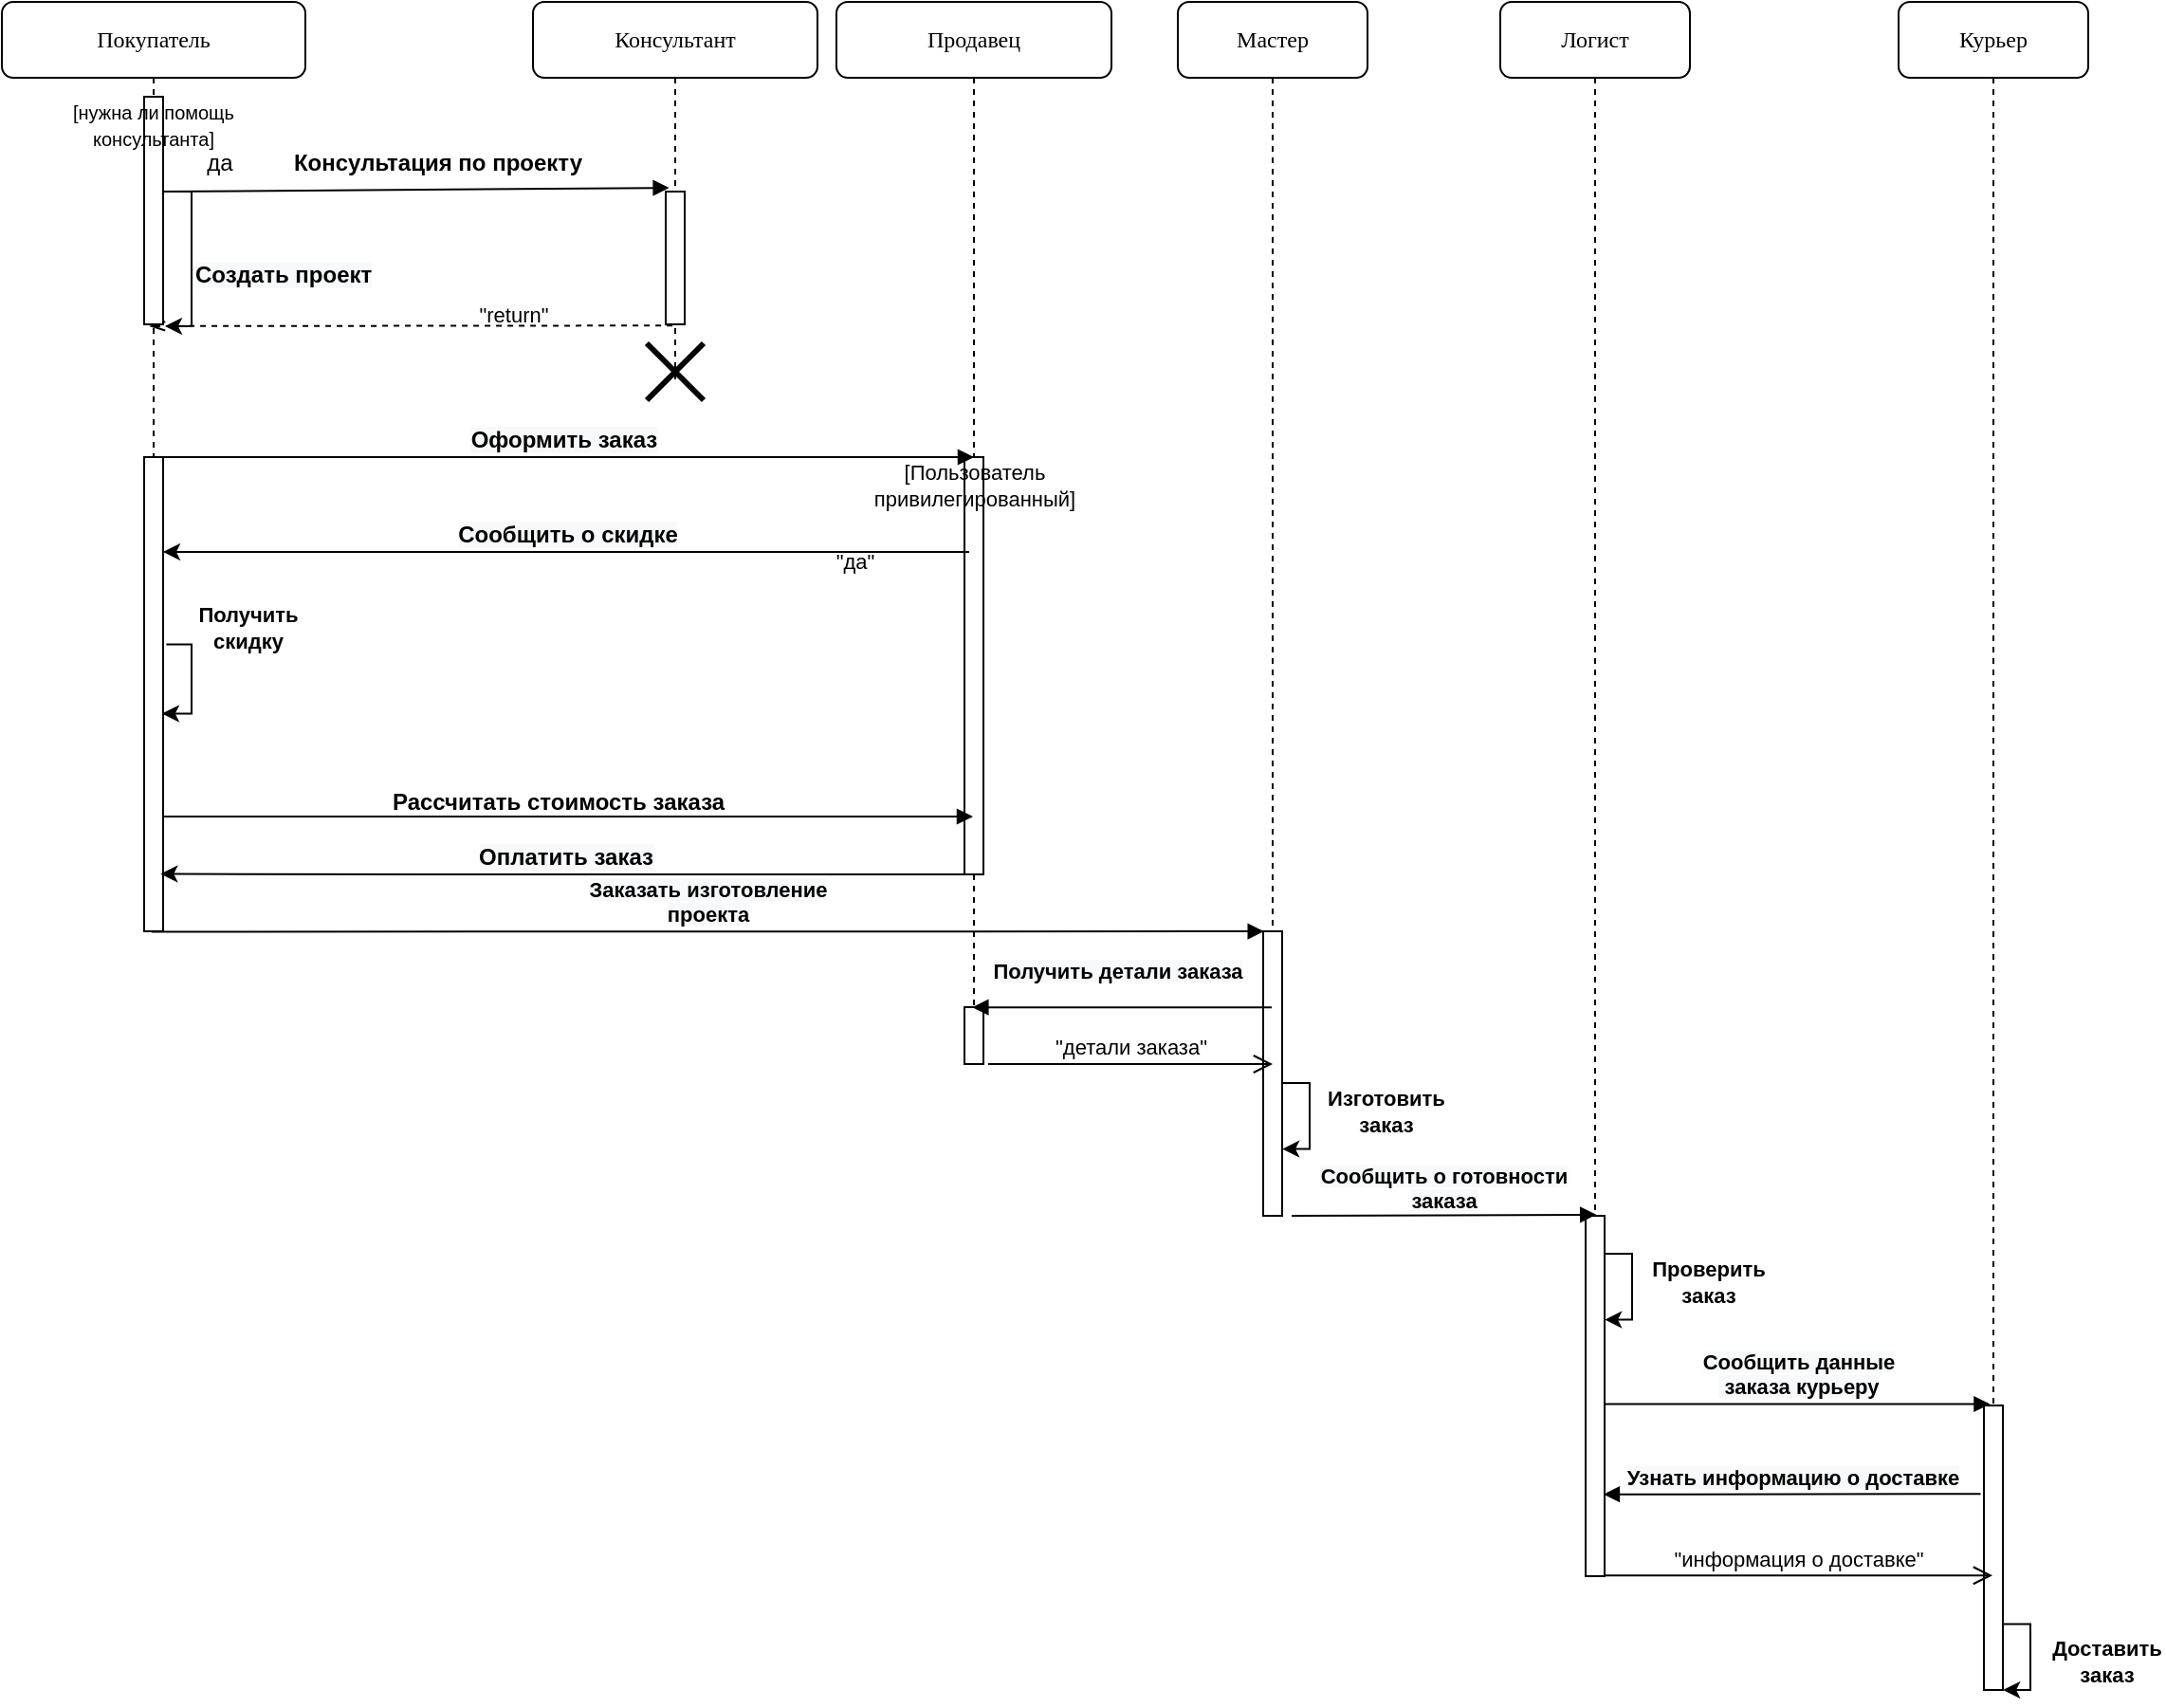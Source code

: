 <mxfile version="17.1.3" type="github">
  <diagram name="Page-1" id="13e1069c-82ec-6db2-03f1-153e76fe0fe0">
    <mxGraphModel dx="652" dy="615" grid="1" gridSize="10" guides="1" tooltips="1" connect="1" arrows="1" fold="1" page="1" pageScale="1" pageWidth="1100" pageHeight="850" background="none" math="0" shadow="0">
      <root>
        <mxCell id="0" />
        <mxCell id="1" parent="0" />
        <mxCell id="7baba1c4bc27f4b0-2" value="Консультант" style="shape=umlLifeline;perimeter=lifelinePerimeter;whiteSpace=wrap;html=1;container=1;collapsible=0;recursiveResize=0;outlineConnect=0;rounded=1;shadow=0;comic=0;labelBackgroundColor=none;strokeWidth=1;fontFamily=Verdana;fontSize=12;align=center;" parent="1" vertex="1">
          <mxGeometry x="380" y="80" width="150" height="200" as="geometry" />
        </mxCell>
        <mxCell id="7baba1c4bc27f4b0-10" value="" style="html=1;points=[];perimeter=orthogonalPerimeter;rounded=0;shadow=0;comic=0;labelBackgroundColor=none;strokeWidth=1;fontFamily=Verdana;fontSize=12;align=center;" parent="7baba1c4bc27f4b0-2" vertex="1">
          <mxGeometry x="70" y="100" width="10" height="70" as="geometry" />
        </mxCell>
        <mxCell id="_RV6bXpBdhq5zvl98dlv-7" value="" style="shape=umlDestroy;whiteSpace=wrap;html=1;strokeWidth=3;fontSize=11;" parent="7baba1c4bc27f4b0-2" vertex="1">
          <mxGeometry x="60" y="180" width="30" height="30" as="geometry" />
        </mxCell>
        <mxCell id="7baba1c4bc27f4b0-3" value="Продавец" style="shape=umlLifeline;perimeter=lifelinePerimeter;whiteSpace=wrap;html=1;container=1;collapsible=0;recursiveResize=0;outlineConnect=0;rounded=1;shadow=0;comic=0;labelBackgroundColor=none;strokeWidth=1;fontFamily=Verdana;fontSize=12;align=center;" parent="1" vertex="1">
          <mxGeometry x="540" y="80" width="145" height="560" as="geometry" />
        </mxCell>
        <mxCell id="7baba1c4bc27f4b0-13" value="" style="html=1;points=[];perimeter=orthogonalPerimeter;rounded=0;shadow=0;comic=0;labelBackgroundColor=none;strokeWidth=1;fontFamily=Verdana;fontSize=12;align=center;" parent="7baba1c4bc27f4b0-3" vertex="1">
          <mxGeometry x="67.5" y="240" width="10" height="220" as="geometry" />
        </mxCell>
        <mxCell id="_RV6bXpBdhq5zvl98dlv-13" value="&lt;font style=&quot;font-size: 11px&quot;&gt;[Пользователь&lt;br&gt;привилегированный]&lt;/font&gt;" style="text;html=1;strokeColor=none;fillColor=none;align=center;verticalAlign=middle;whiteSpace=wrap;rounded=0;fontSize=11;" parent="7baba1c4bc27f4b0-3" vertex="1">
          <mxGeometry x="-22.5" y="240" width="190" height="30" as="geometry" />
        </mxCell>
        <mxCell id="_RV6bXpBdhq5zvl98dlv-19" value="&quot;да&quot;" style="text;html=1;strokeColor=none;fillColor=none;align=center;verticalAlign=middle;whiteSpace=wrap;rounded=0;fontSize=11;" parent="7baba1c4bc27f4b0-3" vertex="1">
          <mxGeometry x="-20" y="280" width="60" height="30" as="geometry" />
        </mxCell>
        <mxCell id="nSxy3bsyDPYAtTU6iTXX-14" value="" style="html=1;points=[];perimeter=orthogonalPerimeter;rounded=0;shadow=0;comic=0;labelBackgroundColor=none;strokeColor=#000000;strokeWidth=1;fillColor=#FFFFFF;fontFamily=Verdana;fontSize=12;fontColor=#000000;align=center;" vertex="1" parent="7baba1c4bc27f4b0-3">
          <mxGeometry x="67.5" y="530" width="10" height="30" as="geometry" />
        </mxCell>
        <mxCell id="7baba1c4bc27f4b0-4" value="Мастер" style="shape=umlLifeline;perimeter=lifelinePerimeter;whiteSpace=wrap;html=1;container=1;collapsible=0;recursiveResize=0;outlineConnect=0;rounded=1;shadow=0;comic=0;labelBackgroundColor=none;strokeWidth=1;fontFamily=Verdana;fontSize=12;align=center;" parent="1" vertex="1">
          <mxGeometry x="720" y="80" width="100" height="640" as="geometry" />
        </mxCell>
        <mxCell id="_RV6bXpBdhq5zvl98dlv-40" value="" style="html=1;points=[];perimeter=orthogonalPerimeter;rounded=0;shadow=0;comic=0;labelBackgroundColor=none;strokeWidth=1;fontFamily=Verdana;fontSize=12;align=center;" parent="7baba1c4bc27f4b0-4" vertex="1">
          <mxGeometry x="45" y="490" width="10" height="150" as="geometry" />
        </mxCell>
        <mxCell id="_RV6bXpBdhq5zvl98dlv-47" value="" style="endArrow=classic;html=1;rounded=0;fontSize=10;edgeStyle=elbowEdgeStyle;exitX=1.05;exitY=0.463;exitDx=0;exitDy=0;exitPerimeter=0;entryX=1.058;entryY=0.534;entryDx=0;entryDy=0;entryPerimeter=0;" parent="7baba1c4bc27f4b0-4" edge="1">
          <mxGeometry width="50" height="50" relative="1" as="geometry">
            <mxPoint x="55" y="570" as="sourcePoint" />
            <mxPoint x="55.08" y="604.79" as="targetPoint" />
            <Array as="points">
              <mxPoint x="69.5" y="593.13" />
              <mxPoint x="109.5" y="583.13" />
            </Array>
          </mxGeometry>
        </mxCell>
        <mxCell id="7baba1c4bc27f4b0-5" value="Логист" style="shape=umlLifeline;perimeter=lifelinePerimeter;whiteSpace=wrap;html=1;container=1;collapsible=0;recursiveResize=0;outlineConnect=0;rounded=1;shadow=0;comic=0;labelBackgroundColor=none;strokeWidth=1;fontFamily=Verdana;fontSize=12;align=center;" parent="1" vertex="1">
          <mxGeometry x="890" y="80" width="100" height="830" as="geometry" />
        </mxCell>
        <mxCell id="7baba1c4bc27f4b0-19" value="" style="html=1;points=[];perimeter=orthogonalPerimeter;rounded=0;shadow=0;comic=0;labelBackgroundColor=none;strokeWidth=1;fontFamily=Verdana;fontSize=12;align=center;" parent="7baba1c4bc27f4b0-5" vertex="1">
          <mxGeometry x="45" y="640" width="10" height="190" as="geometry" />
        </mxCell>
        <mxCell id="_RV6bXpBdhq5zvl98dlv-51" value="" style="endArrow=classic;html=1;rounded=0;fontSize=10;edgeStyle=elbowEdgeStyle;exitX=1.05;exitY=0.463;exitDx=0;exitDy=0;exitPerimeter=0;entryX=1.058;entryY=0.534;entryDx=0;entryDy=0;entryPerimeter=0;" parent="7baba1c4bc27f4b0-5" edge="1">
          <mxGeometry width="50" height="50" relative="1" as="geometry">
            <mxPoint x="55" y="660" as="sourcePoint" />
            <mxPoint x="55.08" y="694.79" as="targetPoint" />
            <Array as="points">
              <mxPoint x="69.5" y="683.13" />
              <mxPoint x="109.5" y="673.13" />
            </Array>
          </mxGeometry>
        </mxCell>
        <mxCell id="7baba1c4bc27f4b0-6" value="Курьер" style="shape=umlLifeline;perimeter=lifelinePerimeter;whiteSpace=wrap;html=1;container=1;collapsible=0;recursiveResize=0;outlineConnect=0;rounded=1;shadow=0;comic=0;labelBackgroundColor=none;strokeWidth=1;fontFamily=Verdana;fontSize=12;align=center;" parent="1" vertex="1">
          <mxGeometry x="1100" y="80" width="100" height="890" as="geometry" />
        </mxCell>
        <mxCell id="7baba1c4bc27f4b0-25" value="" style="html=1;points=[];perimeter=orthogonalPerimeter;rounded=0;shadow=0;comic=0;labelBackgroundColor=none;strokeColor=#000000;strokeWidth=1;fillColor=#FFFFFF;fontFamily=Verdana;fontSize=12;fontColor=#000000;align=center;" parent="7baba1c4bc27f4b0-6" vertex="1">
          <mxGeometry x="45" y="740" width="10" height="150" as="geometry" />
        </mxCell>
        <mxCell id="_RV6bXpBdhq5zvl98dlv-56" value="" style="endArrow=classic;html=1;rounded=0;fontSize=10;edgeStyle=elbowEdgeStyle;exitX=1.05;exitY=0.463;exitDx=0;exitDy=0;exitPerimeter=0;entryX=1.058;entryY=0.534;entryDx=0;entryDy=0;entryPerimeter=0;" parent="7baba1c4bc27f4b0-6" edge="1">
          <mxGeometry width="50" height="50" relative="1" as="geometry">
            <mxPoint x="55" y="855.21" as="sourcePoint" />
            <mxPoint x="55.08" y="890" as="targetPoint" />
            <Array as="points">
              <mxPoint x="69.5" y="878.34" />
              <mxPoint x="109.5" y="868.34" />
            </Array>
          </mxGeometry>
        </mxCell>
        <mxCell id="7baba1c4bc27f4b0-8" value="Покупатель" style="shape=umlLifeline;perimeter=lifelinePerimeter;whiteSpace=wrap;html=1;container=1;collapsible=0;recursiveResize=0;outlineConnect=0;rounded=1;shadow=0;comic=0;labelBackgroundColor=none;strokeWidth=1;fontFamily=Verdana;fontSize=12;align=center;" parent="1" vertex="1">
          <mxGeometry x="100" y="80" width="160" height="490" as="geometry" />
        </mxCell>
        <mxCell id="7baba1c4bc27f4b0-9" value="" style="html=1;points=[];perimeter=orthogonalPerimeter;rounded=0;shadow=0;comic=0;labelBackgroundColor=none;strokeWidth=1;fontFamily=Verdana;fontSize=12;align=center;" parent="7baba1c4bc27f4b0-8" vertex="1">
          <mxGeometry x="75" y="240" width="10" height="250" as="geometry" />
        </mxCell>
        <mxCell id="_RV6bXpBdhq5zvl98dlv-3" value="" style="endArrow=classic;html=1;rounded=0;fontSize=12;edgeStyle=elbowEdgeStyle;entryX=1.1;entryY=1.008;entryDx=0;entryDy=0;entryPerimeter=0;" parent="7baba1c4bc27f4b0-8" edge="1" target="nSxy3bsyDPYAtTU6iTXX-3">
          <mxGeometry width="50" height="50" relative="1" as="geometry">
            <mxPoint x="90" y="100" as="sourcePoint" />
            <mxPoint x="80" y="200" as="targetPoint" />
            <Array as="points">
              <mxPoint x="100" y="180" />
            </Array>
          </mxGeometry>
        </mxCell>
        <mxCell id="_RV6bXpBdhq5zvl98dlv-16" value="" style="endArrow=classic;html=1;rounded=0;fontSize=10;edgeStyle=elbowEdgeStyle;exitX=1.171;exitY=0.395;exitDx=0;exitDy=0;exitPerimeter=0;entryX=0.943;entryY=0.541;entryDx=0;entryDy=0;entryPerimeter=0;" parent="7baba1c4bc27f4b0-8" source="7baba1c4bc27f4b0-9" target="7baba1c4bc27f4b0-9" edge="1">
          <mxGeometry width="50" height="50" relative="1" as="geometry">
            <mxPoint x="140" y="320" as="sourcePoint" />
            <mxPoint x="160" y="400" as="targetPoint" />
            <Array as="points">
              <mxPoint x="100" y="350" />
              <mxPoint x="140" y="340" />
            </Array>
          </mxGeometry>
        </mxCell>
        <mxCell id="nSxy3bsyDPYAtTU6iTXX-5" value="да" style="text;html=1;strokeColor=none;fillColor=none;align=center;verticalAlign=middle;whiteSpace=wrap;rounded=0;" vertex="1" parent="7baba1c4bc27f4b0-8">
          <mxGeometry x="85" y="70" width="60" height="30" as="geometry" />
        </mxCell>
        <mxCell id="_RV6bXpBdhq5zvl98dlv-17" value="&lt;font size=&quot;1&quot;&gt;&lt;b style=&quot;font-size: 11px&quot;&gt;Получить скидку&lt;/b&gt;&lt;/font&gt;" style="text;html=1;strokeColor=none;fillColor=none;align=center;verticalAlign=middle;whiteSpace=wrap;rounded=0;fontSize=10;" parent="7baba1c4bc27f4b0-8" vertex="1">
          <mxGeometry x="100" y="315" width="60" height="30" as="geometry" />
        </mxCell>
        <mxCell id="_RV6bXpBdhq5zvl98dlv-4" value="&lt;b style=&quot;color: rgb(0 , 0 , 0) ; font-family: &amp;#34;helvetica&amp;#34; ; font-size: 12px ; font-style: normal ; letter-spacing: normal ; text-align: center ; text-indent: 0px ; text-transform: none ; word-spacing: 0px ; background-color: rgb(248 , 249 , 250)&quot;&gt;Создать проект&lt;/b&gt;" style="text;whiteSpace=wrap;html=1;fontSize=12;" parent="1" vertex="1">
          <mxGeometry x="200" y="210" width="120" height="30" as="geometry" />
        </mxCell>
        <mxCell id="_RV6bXpBdhq5zvl98dlv-6" value="" style="endArrow=openThin;html=1;rounded=0;fontSize=11;exitX=0.355;exitY=1.009;exitDx=0;exitDy=0;exitPerimeter=0;endFill=0;entryX=0.3;entryY=1.008;entryDx=0;entryDy=0;entryPerimeter=0;dashed=1;" parent="1" source="7baba1c4bc27f4b0-10" target="nSxy3bsyDPYAtTU6iTXX-3" edge="1">
          <mxGeometry width="50" height="50" relative="1" as="geometry">
            <mxPoint x="320" y="320" as="sourcePoint" />
            <mxPoint x="370" y="270" as="targetPoint" />
          </mxGeometry>
        </mxCell>
        <mxCell id="_RV6bXpBdhq5zvl98dlv-10" value="&lt;b&gt;&lt;span style=&quot;font-size: 12px ; background-color: rgb(248 , 249 , 250)&quot;&gt;Оформить&amp;nbsp;&lt;/span&gt;&lt;span style=&quot;font-size: 12px ; background-color: rgb(248 , 249 , 250)&quot;&gt;заказ&lt;/span&gt;&lt;/b&gt;" style="html=1;verticalAlign=bottom;endArrow=block;rounded=0;fontSize=11;entryX=0.5;entryY=0;entryDx=0;entryDy=0;exitX=0.538;exitY=0;exitDx=0;exitDy=0;exitPerimeter=0;" parent="1" source="7baba1c4bc27f4b0-9" target="_RV6bXpBdhq5zvl98dlv-13" edge="1">
          <mxGeometry width="80" relative="1" as="geometry">
            <mxPoint x="190" y="306" as="sourcePoint" />
            <mxPoint x="470" y="360" as="targetPoint" />
          </mxGeometry>
        </mxCell>
        <mxCell id="_RV6bXpBdhq5zvl98dlv-11" value="&lt;span style=&quot;font-size: 12px ; background-color: rgb(248 , 249 , 250)&quot;&gt;&lt;b&gt;Сообщить о скидке&lt;/b&gt;&lt;/span&gt;" style="html=1;verticalAlign=bottom;endArrow=classic;rounded=0;fontSize=11;endFill=1;" parent="1" target="7baba1c4bc27f4b0-9" edge="1">
          <mxGeometry width="80" relative="1" as="geometry">
            <mxPoint x="610" y="370" as="sourcePoint" />
            <mxPoint x="420" y="350" as="targetPoint" />
            <Array as="points">
              <mxPoint x="560" y="370" />
              <mxPoint x="340" y="370" />
            </Array>
          </mxGeometry>
        </mxCell>
        <mxCell id="_RV6bXpBdhq5zvl98dlv-18" value="&lt;b&gt;Рассчитать стоимость заказа&lt;/b&gt;" style="html=1;verticalAlign=bottom;endArrow=block;rounded=0;fontSize=12;exitX=1.057;exitY=0.758;exitDx=0;exitDy=0;exitPerimeter=0;" parent="1" target="7baba1c4bc27f4b0-3" edge="1" source="7baba1c4bc27f4b0-9">
          <mxGeometry x="-0.028" y="-1" width="80" relative="1" as="geometry">
            <mxPoint x="190" y="460" as="sourcePoint" />
            <mxPoint x="600" y="460" as="targetPoint" />
            <mxPoint as="offset" />
          </mxGeometry>
        </mxCell>
        <mxCell id="_RV6bXpBdhq5zvl98dlv-44" value="&lt;b&gt;&lt;span style=&quot;background-color: rgb(248 , 249 , 250)&quot;&gt;Заказать изготовление&lt;/span&gt;&lt;br style=&quot;padding: 0px ; margin: 0px ; background-color: rgb(248 , 249 , 250)&quot;&gt;&lt;span style=&quot;background-color: rgb(248 , 249 , 250)&quot;&gt;проекта&lt;/span&gt;&lt;/b&gt;" style="html=1;verticalAlign=bottom;endArrow=block;rounded=0;fontSize=11;strokeWidth=1;entryX=0.036;entryY=0;entryDx=0;entryDy=0;entryPerimeter=0;exitX=0.393;exitY=1.001;exitDx=0;exitDy=0;exitPerimeter=0;" parent="1" target="_RV6bXpBdhq5zvl98dlv-40" edge="1" source="7baba1c4bc27f4b0-9">
          <mxGeometry width="80" relative="1" as="geometry">
            <mxPoint x="420" y="630" as="sourcePoint" />
            <mxPoint x="760" y="820" as="targetPoint" />
          </mxGeometry>
        </mxCell>
        <mxCell id="_RV6bXpBdhq5zvl98dlv-45" value="&lt;span style=&quot;background-color: rgb(248 , 249 , 250)&quot;&gt;&lt;b&gt;&lt;font style=&quot;font-size: 11px&quot;&gt;Получить детали заказа&lt;/font&gt;&lt;/b&gt;&lt;/span&gt;" style="html=1;verticalAlign=bottom;endArrow=block;rounded=0;fontSize=11;strokeWidth=1;entryX=0.417;entryY=0.004;entryDx=0;entryDy=0;entryPerimeter=0;" parent="1" source="7baba1c4bc27f4b0-4" target="nSxy3bsyDPYAtTU6iTXX-14" edge="1">
          <mxGeometry x="0.03" y="-10" width="80" relative="1" as="geometry">
            <mxPoint x="765" y="901" as="sourcePoint" />
            <mxPoint x="620" y="860" as="targetPoint" />
            <mxPoint as="offset" />
          </mxGeometry>
        </mxCell>
        <mxCell id="_RV6bXpBdhq5zvl98dlv-46" value="&quot;детали заказа&quot;" style="html=1;verticalAlign=bottom;endArrow=open;endSize=8;rounded=0;fontSize=11;strokeWidth=1;" parent="1" edge="1">
          <mxGeometry relative="1" as="geometry">
            <mxPoint x="620" y="640" as="sourcePoint" />
            <mxPoint x="770" y="640" as="targetPoint" />
          </mxGeometry>
        </mxCell>
        <mxCell id="_RV6bXpBdhq5zvl98dlv-48" value="&lt;b&gt;&lt;font style=&quot;font-size: 11px&quot;&gt;Изготовить заказ&lt;/font&gt;&lt;/b&gt;" style="text;html=1;strokeColor=none;fillColor=none;align=center;verticalAlign=middle;whiteSpace=wrap;rounded=0;fontSize=10;" parent="1" vertex="1">
          <mxGeometry x="800" y="650" width="60" height="30" as="geometry" />
        </mxCell>
        <mxCell id="_RV6bXpBdhq5zvl98dlv-49" value="&lt;span style=&quot;background-color: rgb(248 , 249 , 250)&quot;&gt;&lt;b&gt;&lt;font style=&quot;font-size: 11px&quot;&gt;Сообщить о готовности &lt;br&gt;заказа&lt;/font&gt;&lt;/b&gt;&lt;/span&gt;" style="html=1;verticalAlign=bottom;endArrow=block;rounded=0;fontSize=11;strokeWidth=1;entryX=0.56;entryY=-0.003;entryDx=0;entryDy=0;entryPerimeter=0;" parent="1" edge="1" target="7baba1c4bc27f4b0-19">
          <mxGeometry x="-0.004" y="-1" width="80" relative="1" as="geometry">
            <mxPoint x="780" y="720" as="sourcePoint" />
            <mxPoint x="940" y="980" as="targetPoint" />
            <mxPoint as="offset" />
          </mxGeometry>
        </mxCell>
        <mxCell id="_RV6bXpBdhq5zvl98dlv-52" value="&lt;b&gt;&lt;font style=&quot;font-size: 11px&quot;&gt;Проверить заказ&lt;/font&gt;&lt;/b&gt;" style="text;html=1;strokeColor=none;fillColor=none;align=center;verticalAlign=middle;whiteSpace=wrap;rounded=0;fontSize=10;" parent="1" vertex="1">
          <mxGeometry x="960" y="740" width="80" height="30" as="geometry" />
        </mxCell>
        <mxCell id="_RV6bXpBdhq5zvl98dlv-53" value="&lt;span style=&quot;background-color: rgb(248 , 249 , 250)&quot;&gt;&lt;b&gt;&lt;font style=&quot;font-size: 11px&quot;&gt;Сообщить данные&lt;br&gt;&amp;nbsp;заказа курьеру&lt;/font&gt;&lt;/b&gt;&lt;/span&gt;" style="html=1;verticalAlign=bottom;endArrow=block;rounded=0;fontSize=11;strokeWidth=1;entryX=0.324;entryY=-0.005;entryDx=0;entryDy=0;entryPerimeter=0;" parent="1" source="7baba1c4bc27f4b0-19" target="7baba1c4bc27f4b0-25" edge="1">
          <mxGeometry width="80" relative="1" as="geometry">
            <mxPoint x="860" y="1030" as="sourcePoint" />
            <mxPoint x="940" y="1030" as="targetPoint" />
          </mxGeometry>
        </mxCell>
        <mxCell id="_RV6bXpBdhq5zvl98dlv-55" value="&quot;информация о доставке&quot;" style="html=1;verticalAlign=bottom;endArrow=open;endSize=8;rounded=0;fontSize=11;strokeWidth=1;exitX=1.016;exitY=0.998;exitDx=0;exitDy=0;exitPerimeter=0;" parent="1" source="7baba1c4bc27f4b0-19" target="7baba1c4bc27f4b0-6" edge="1">
          <mxGeometry relative="1" as="geometry">
            <mxPoint x="1010" y="1110" as="sourcePoint" />
            <mxPoint x="1110" y="1170" as="targetPoint" />
          </mxGeometry>
        </mxCell>
        <mxCell id="_RV6bXpBdhq5zvl98dlv-57" value="&lt;b&gt;&lt;font style=&quot;font-size: 11px&quot;&gt;Доставить заказ&lt;/font&gt;&lt;/b&gt;" style="text;html=1;strokeColor=none;fillColor=none;align=center;verticalAlign=middle;whiteSpace=wrap;rounded=0;fontSize=10;" parent="1" vertex="1">
          <mxGeometry x="1180" y="940" width="60" height="30" as="geometry" />
        </mxCell>
        <mxCell id="nSxy3bsyDPYAtTU6iTXX-3" value="" style="html=1;points=[];perimeter=orthogonalPerimeter;rounded=0;shadow=0;comic=0;labelBackgroundColor=none;strokeWidth=1;fontFamily=Verdana;fontSize=12;align=center;" vertex="1" parent="1">
          <mxGeometry x="175" y="130" width="10" height="120" as="geometry" />
        </mxCell>
        <mxCell id="_RV6bXpBdhq5zvl98dlv-1" value="&lt;font style=&quot;font-size: 12px&quot;&gt;&lt;b&gt;Консультация по&amp;nbsp;проекту&lt;/b&gt;&lt;/font&gt;" style="text;html=1;strokeColor=none;fillColor=none;align=center;verticalAlign=middle;whiteSpace=wrap;rounded=0;fontSize=7;" parent="1" vertex="1">
          <mxGeometry x="240" y="150" width="180" height="30" as="geometry" />
        </mxCell>
        <mxCell id="_RV6bXpBdhq5zvl98dlv-2" value="&lt;span style=&quot;font-family: &amp;#34;helvetica&amp;#34;&quot;&gt;&lt;font style=&quot;font-size: 10px&quot;&gt;[нужна ли помощь консультанта]&lt;/font&gt;&lt;/span&gt;" style="text;html=1;strokeColor=none;fillColor=none;align=center;verticalAlign=middle;whiteSpace=wrap;rounded=0;fontSize=11;" parent="1" vertex="1">
          <mxGeometry x="120" y="130" width="120" height="30" as="geometry" />
        </mxCell>
        <mxCell id="nSxy3bsyDPYAtTU6iTXX-8" value="" style="html=1;verticalAlign=bottom;endArrow=block;rounded=0;entryX=0.181;entryY=-0.028;entryDx=0;entryDy=0;entryPerimeter=0;exitX=0;exitY=1;exitDx=0;exitDy=0;" edge="1" parent="1" source="nSxy3bsyDPYAtTU6iTXX-5" target="7baba1c4bc27f4b0-10">
          <mxGeometry width="80" relative="1" as="geometry">
            <mxPoint x="230" y="210" as="sourcePoint" />
            <mxPoint x="310" y="210" as="targetPoint" />
          </mxGeometry>
        </mxCell>
        <mxCell id="nSxy3bsyDPYAtTU6iTXX-13" value="&lt;span style=&quot;font-size: 12px ; background-color: rgb(248 , 249 , 250)&quot;&gt;&lt;b&gt;Оплатить заказ&lt;/b&gt;&lt;/span&gt;" style="html=1;verticalAlign=bottom;endArrow=classic;rounded=0;fontSize=11;endFill=1;entryX=0.867;entryY=0.879;entryDx=0;entryDy=0;entryPerimeter=0;" edge="1" parent="1" target="7baba1c4bc27f4b0-9">
          <mxGeometry width="80" relative="1" as="geometry">
            <mxPoint x="610" y="540" as="sourcePoint" />
            <mxPoint x="190" y="540" as="targetPoint" />
            <Array as="points">
              <mxPoint x="545" y="540" />
              <mxPoint x="325" y="540" />
            </Array>
          </mxGeometry>
        </mxCell>
        <mxCell id="nSxy3bsyDPYAtTU6iTXX-20" value="&quot;return&quot;" style="text;html=1;strokeColor=none;fillColor=none;align=center;verticalAlign=middle;whiteSpace=wrap;rounded=0;fontSize=11;" vertex="1" parent="1">
          <mxGeometry x="340" y="230" width="60" height="30" as="geometry" />
        </mxCell>
        <mxCell id="nSxy3bsyDPYAtTU6iTXX-21" value="&lt;span style=&quot;background-color: rgb(248 , 249 , 250)&quot;&gt;&lt;b&gt;&lt;font style=&quot;font-size: 11px&quot;&gt;Узнать информацию о доставке&lt;/font&gt;&lt;/b&gt;&lt;/span&gt;" style="html=1;verticalAlign=bottom;endArrow=block;rounded=0;fontSize=11;exitX=-0.176;exitY=0.311;exitDx=0;exitDy=0;exitPerimeter=0;entryX=0.945;entryY=0.773;entryDx=0;entryDy=0;entryPerimeter=0;" edge="1" parent="1" source="7baba1c4bc27f4b0-25" target="7baba1c4bc27f4b0-19">
          <mxGeometry width="80" relative="1" as="geometry">
            <mxPoint x="890" y="890" as="sourcePoint" />
            <mxPoint x="970" y="890" as="targetPoint" />
          </mxGeometry>
        </mxCell>
      </root>
    </mxGraphModel>
  </diagram>
</mxfile>
